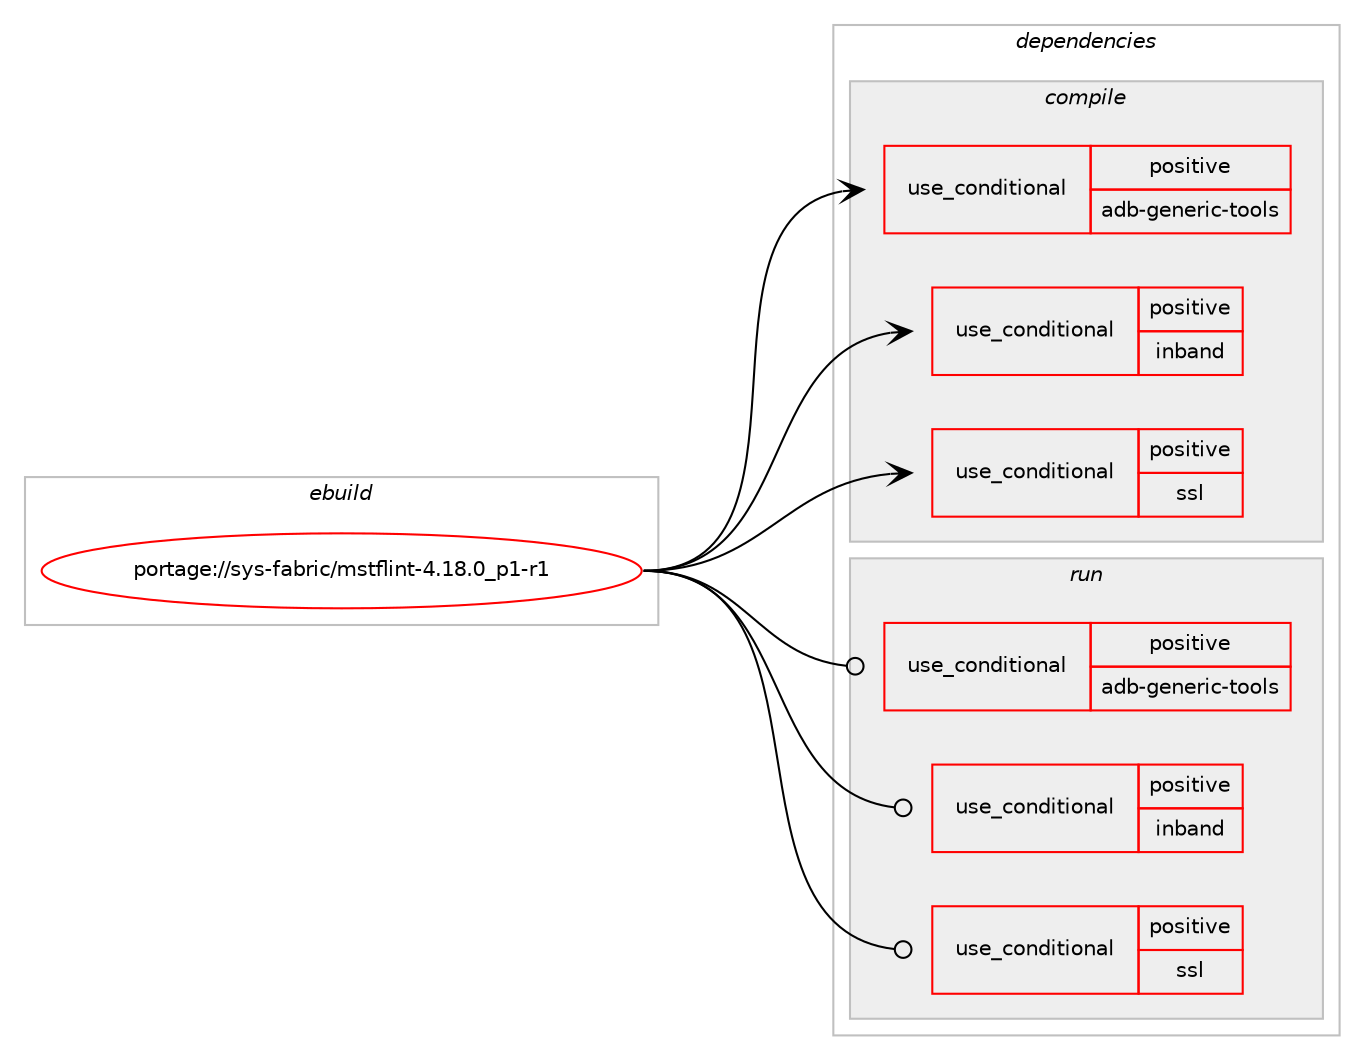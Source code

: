digraph prolog {

# *************
# Graph options
# *************

newrank=true;
concentrate=true;
compound=true;
graph [rankdir=LR,fontname=Helvetica,fontsize=10,ranksep=1.5];#, ranksep=2.5, nodesep=0.2];
edge  [arrowhead=vee];
node  [fontname=Helvetica,fontsize=10];

# **********
# The ebuild
# **********

subgraph cluster_leftcol {
color=gray;
rank=same;
label=<<i>ebuild</i>>;
id [label="portage://sys-fabric/mstflint-4.18.0_p1-r1", color=red, width=4, href="../sys-fabric/mstflint-4.18.0_p1-r1.svg"];
}

# ****************
# The dependencies
# ****************

subgraph cluster_midcol {
color=gray;
label=<<i>dependencies</i>>;
subgraph cluster_compile {
fillcolor="#eeeeee";
style=filled;
label=<<i>compile</i>>;
subgraph cond112992 {
dependency218349 [label=<<TABLE BORDER="0" CELLBORDER="1" CELLSPACING="0" CELLPADDING="4"><TR><TD ROWSPAN="3" CELLPADDING="10">use_conditional</TD></TR><TR><TD>positive</TD></TR><TR><TD>adb-generic-tools</TD></TR></TABLE>>, shape=none, color=red];
# *** BEGIN UNKNOWN DEPENDENCY TYPE (TODO) ***
# dependency218349 -> package_dependency(portage://sys-fabric/mstflint-4.18.0_p1-r1,install,no,dev-libs,boost,none,[,,],any_same_slot,[])
# *** END UNKNOWN DEPENDENCY TYPE (TODO) ***

# *** BEGIN UNKNOWN DEPENDENCY TYPE (TODO) ***
# dependency218349 -> package_dependency(portage://sys-fabric/mstflint-4.18.0_p1-r1,install,no,dev-libs,expat,none,[,,],any_same_slot,[])
# *** END UNKNOWN DEPENDENCY TYPE (TODO) ***

}
id:e -> dependency218349:w [weight=20,style="solid",arrowhead="vee"];
subgraph cond112993 {
dependency218350 [label=<<TABLE BORDER="0" CELLBORDER="1" CELLSPACING="0" CELLPADDING="4"><TR><TD ROWSPAN="3" CELLPADDING="10">use_conditional</TD></TR><TR><TD>positive</TD></TR><TR><TD>inband</TD></TR></TABLE>>, shape=none, color=red];
# *** BEGIN UNKNOWN DEPENDENCY TYPE (TODO) ***
# dependency218350 -> package_dependency(portage://sys-fabric/mstflint-4.18.0_p1-r1,install,no,sys-cluster,rdma-core,none,[,,],[],[])
# *** END UNKNOWN DEPENDENCY TYPE (TODO) ***

}
id:e -> dependency218350:w [weight=20,style="solid",arrowhead="vee"];
subgraph cond112994 {
dependency218351 [label=<<TABLE BORDER="0" CELLBORDER="1" CELLSPACING="0" CELLPADDING="4"><TR><TD ROWSPAN="3" CELLPADDING="10">use_conditional</TD></TR><TR><TD>positive</TD></TR><TR><TD>ssl</TD></TR></TABLE>>, shape=none, color=red];
# *** BEGIN UNKNOWN DEPENDENCY TYPE (TODO) ***
# dependency218351 -> package_dependency(portage://sys-fabric/mstflint-4.18.0_p1-r1,install,no,dev-libs,openssl,none,[,,],any_same_slot,[])
# *** END UNKNOWN DEPENDENCY TYPE (TODO) ***

}
id:e -> dependency218351:w [weight=20,style="solid",arrowhead="vee"];
# *** BEGIN UNKNOWN DEPENDENCY TYPE (TODO) ***
# id -> package_dependency(portage://sys-fabric/mstflint-4.18.0_p1-r1,install,no,dev-db,sqlite,none,[,,],[slot(3),equal],[])
# *** END UNKNOWN DEPENDENCY TYPE (TODO) ***

# *** BEGIN UNKNOWN DEPENDENCY TYPE (TODO) ***
# id -> package_dependency(portage://sys-fabric/mstflint-4.18.0_p1-r1,install,no,sys-libs,zlib,none,[,,],any_same_slot,[])
# *** END UNKNOWN DEPENDENCY TYPE (TODO) ***

}
subgraph cluster_compileandrun {
fillcolor="#eeeeee";
style=filled;
label=<<i>compile and run</i>>;
}
subgraph cluster_run {
fillcolor="#eeeeee";
style=filled;
label=<<i>run</i>>;
subgraph cond112995 {
dependency218352 [label=<<TABLE BORDER="0" CELLBORDER="1" CELLSPACING="0" CELLPADDING="4"><TR><TD ROWSPAN="3" CELLPADDING="10">use_conditional</TD></TR><TR><TD>positive</TD></TR><TR><TD>adb-generic-tools</TD></TR></TABLE>>, shape=none, color=red];
# *** BEGIN UNKNOWN DEPENDENCY TYPE (TODO) ***
# dependency218352 -> package_dependency(portage://sys-fabric/mstflint-4.18.0_p1-r1,run,no,dev-libs,boost,none,[,,],any_same_slot,[])
# *** END UNKNOWN DEPENDENCY TYPE (TODO) ***

# *** BEGIN UNKNOWN DEPENDENCY TYPE (TODO) ***
# dependency218352 -> package_dependency(portage://sys-fabric/mstflint-4.18.0_p1-r1,run,no,dev-libs,expat,none,[,,],any_same_slot,[])
# *** END UNKNOWN DEPENDENCY TYPE (TODO) ***

}
id:e -> dependency218352:w [weight=20,style="solid",arrowhead="odot"];
subgraph cond112996 {
dependency218353 [label=<<TABLE BORDER="0" CELLBORDER="1" CELLSPACING="0" CELLPADDING="4"><TR><TD ROWSPAN="3" CELLPADDING="10">use_conditional</TD></TR><TR><TD>positive</TD></TR><TR><TD>inband</TD></TR></TABLE>>, shape=none, color=red];
# *** BEGIN UNKNOWN DEPENDENCY TYPE (TODO) ***
# dependency218353 -> package_dependency(portage://sys-fabric/mstflint-4.18.0_p1-r1,run,no,sys-cluster,rdma-core,none,[,,],[],[])
# *** END UNKNOWN DEPENDENCY TYPE (TODO) ***

}
id:e -> dependency218353:w [weight=20,style="solid",arrowhead="odot"];
subgraph cond112997 {
dependency218354 [label=<<TABLE BORDER="0" CELLBORDER="1" CELLSPACING="0" CELLPADDING="4"><TR><TD ROWSPAN="3" CELLPADDING="10">use_conditional</TD></TR><TR><TD>positive</TD></TR><TR><TD>ssl</TD></TR></TABLE>>, shape=none, color=red];
# *** BEGIN UNKNOWN DEPENDENCY TYPE (TODO) ***
# dependency218354 -> package_dependency(portage://sys-fabric/mstflint-4.18.0_p1-r1,run,no,dev-libs,openssl,none,[,,],any_same_slot,[])
# *** END UNKNOWN DEPENDENCY TYPE (TODO) ***

}
id:e -> dependency218354:w [weight=20,style="solid",arrowhead="odot"];
# *** BEGIN UNKNOWN DEPENDENCY TYPE (TODO) ***
# id -> package_dependency(portage://sys-fabric/mstflint-4.18.0_p1-r1,run,no,dev-db,sqlite,none,[,,],[slot(3),equal],[])
# *** END UNKNOWN DEPENDENCY TYPE (TODO) ***

# *** BEGIN UNKNOWN DEPENDENCY TYPE (TODO) ***
# id -> package_dependency(portage://sys-fabric/mstflint-4.18.0_p1-r1,run,no,sys-libs,zlib,none,[,,],any_same_slot,[])
# *** END UNKNOWN DEPENDENCY TYPE (TODO) ***

}
}

# **************
# The candidates
# **************

subgraph cluster_choices {
rank=same;
color=gray;
label=<<i>candidates</i>>;

}

}
